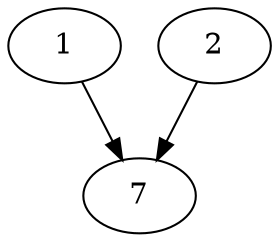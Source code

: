 digraph ADG {
1 [operator="BE",name="findSubject",distribution="attacker",cost="2",probability="1"];
2 [operator="BE",name="installKeylogger",distribution="attacker",cost="4",probability="0.5"];

7 [operator="AND",sink="attacker"];

1->7;
2->7;
}
